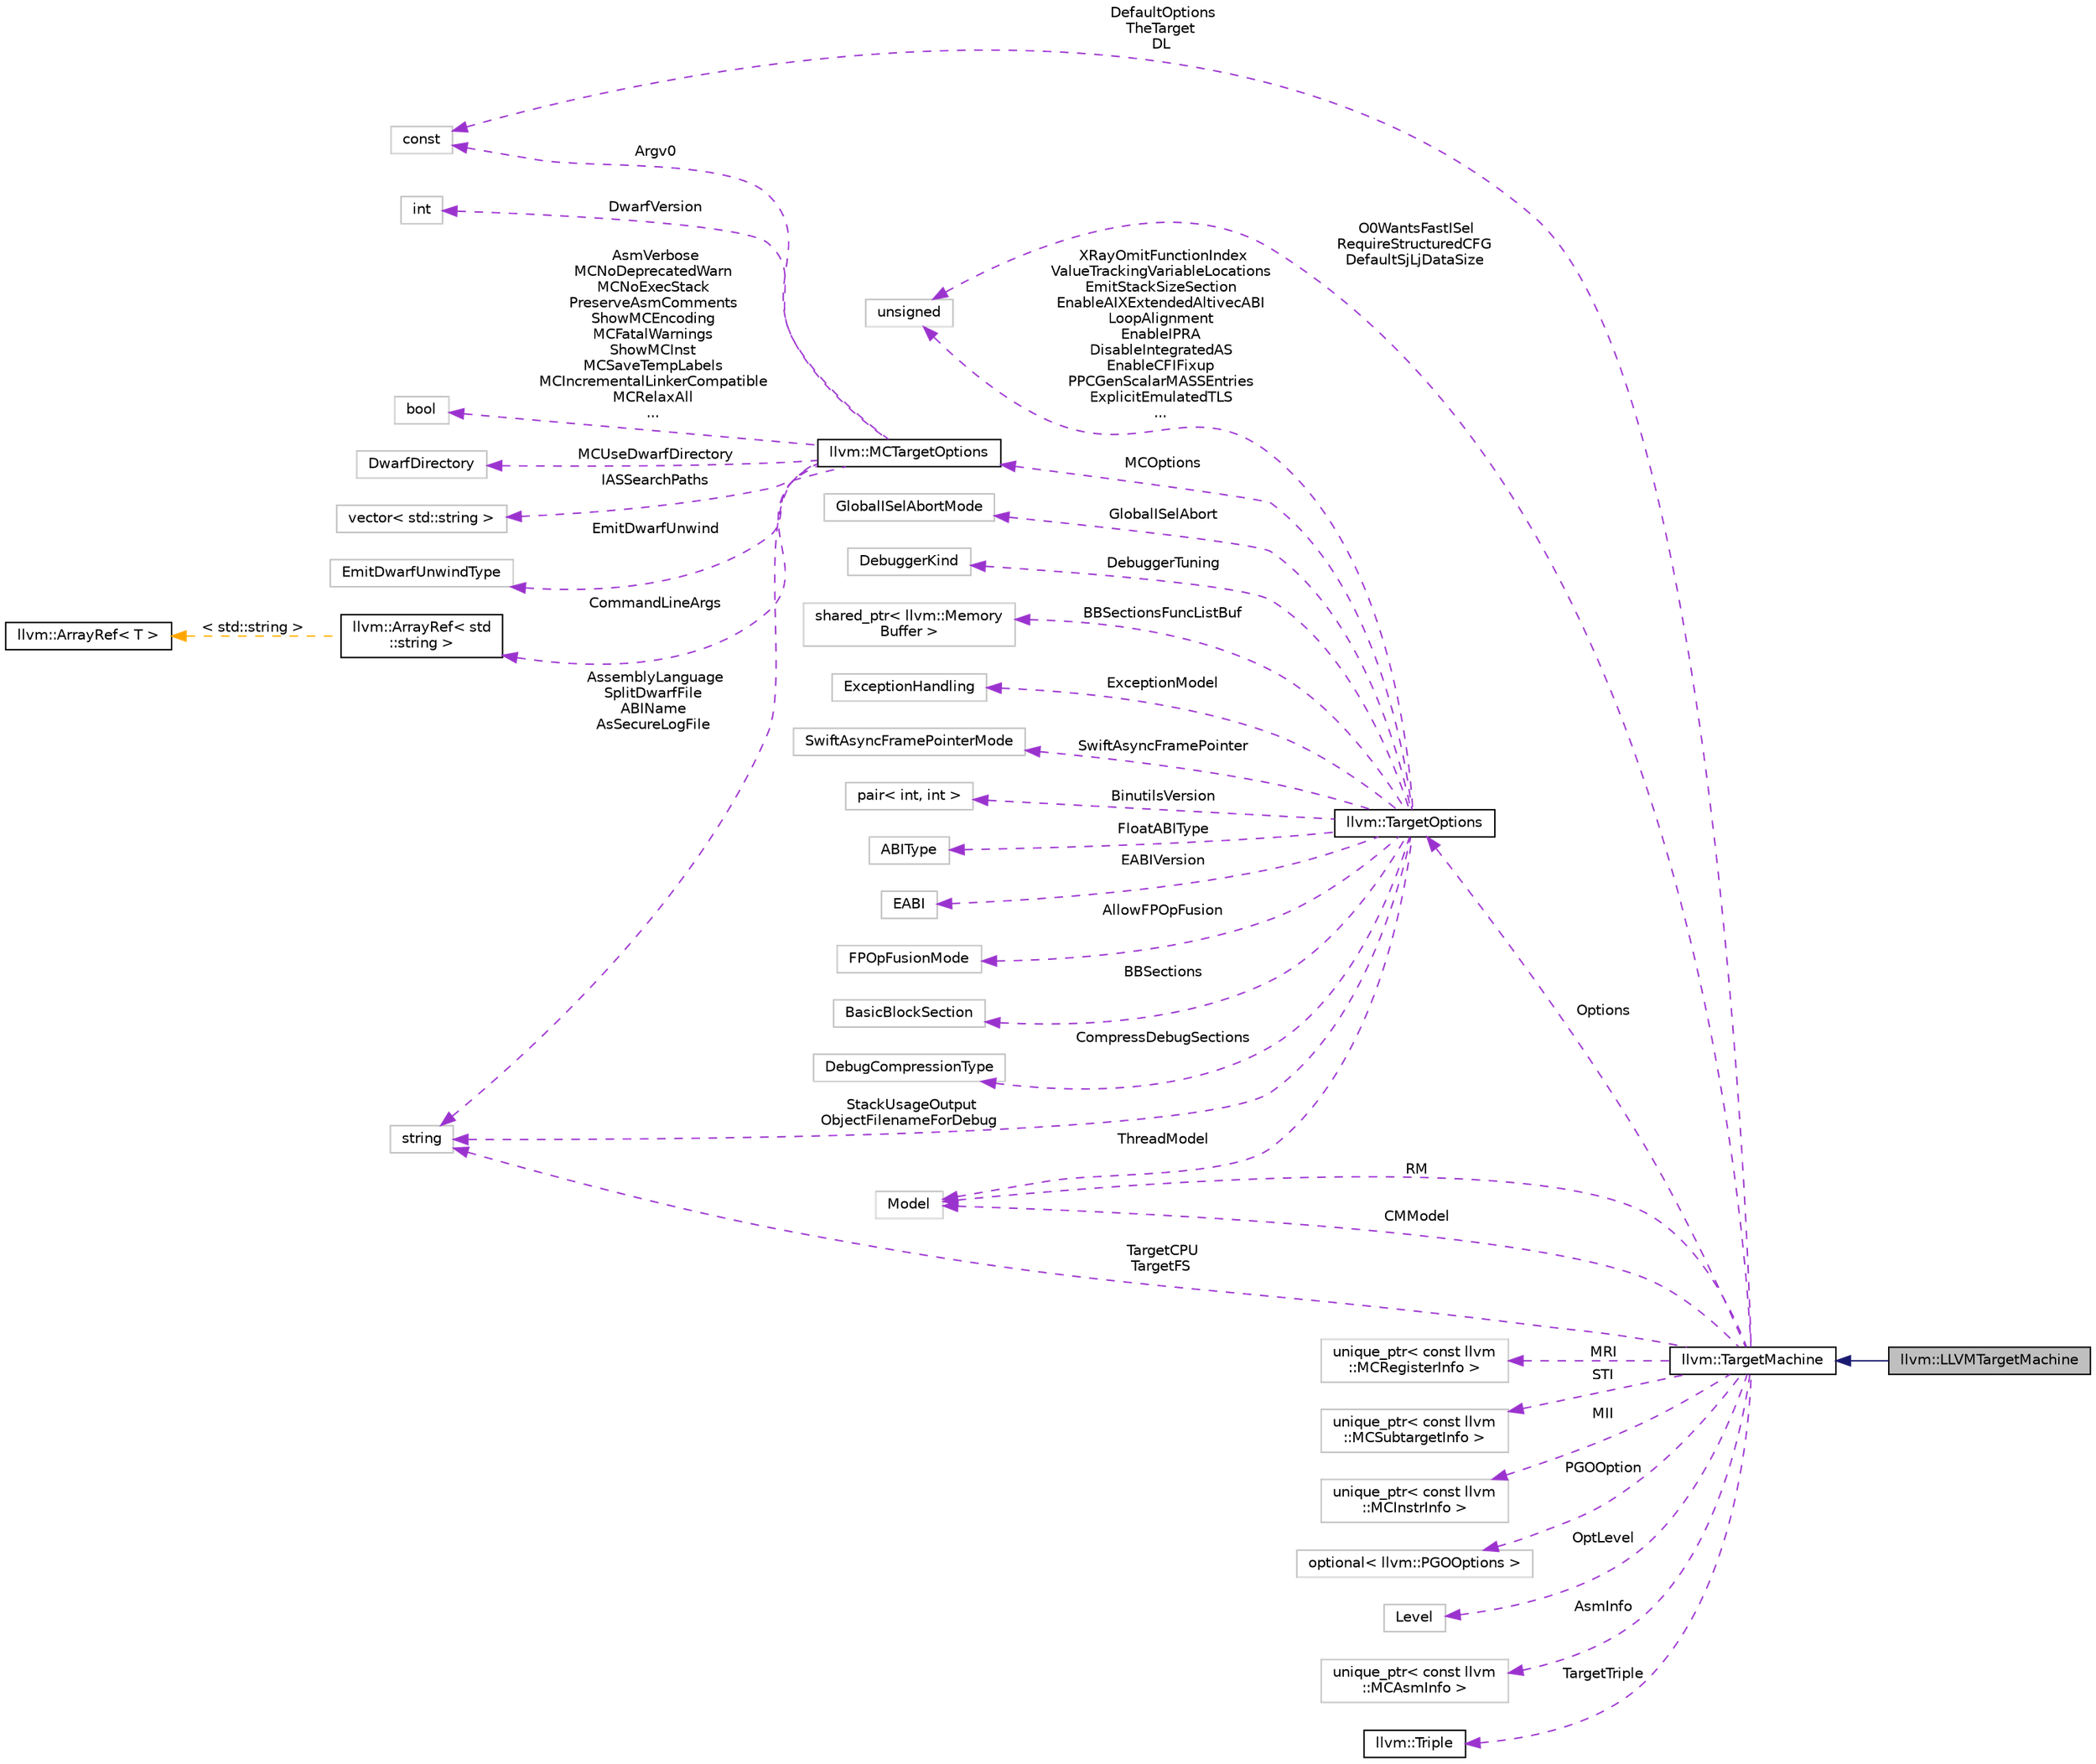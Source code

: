 digraph "llvm::LLVMTargetMachine"
{
 // LATEX_PDF_SIZE
  bgcolor="transparent";
  edge [fontname="Helvetica",fontsize="10",labelfontname="Helvetica",labelfontsize="10"];
  node [fontname="Helvetica",fontsize="10",shape=record];
  rankdir="LR";
  Node1 [label="llvm::LLVMTargetMachine",height=0.2,width=0.4,color="black", fillcolor="grey75", style="filled", fontcolor="black",tooltip="This class describes a target machine that is implemented with the LLVM target-independent code gener..."];
  Node2 -> Node1 [dir="back",color="midnightblue",fontsize="10",style="solid",fontname="Helvetica"];
  Node2 [label="llvm::TargetMachine",height=0.2,width=0.4,color="black",URL="$classllvm_1_1TargetMachine.html",tooltip="Primary interface to the complete machine description for the target machine."];
  Node3 -> Node2 [dir="back",color="darkorchid3",fontsize="10",style="dashed",label=" Options" ,fontname="Helvetica"];
  Node3 [label="llvm::TargetOptions",height=0.2,width=0.4,color="black",URL="$classllvm_1_1TargetOptions.html",tooltip=" "];
  Node4 -> Node3 [dir="back",color="darkorchid3",fontsize="10",style="dashed",label=" SwiftAsyncFramePointer" ,fontname="Helvetica"];
  Node4 [label="SwiftAsyncFramePointerMode",height=0.2,width=0.4,color="grey75",tooltip=" "];
  Node5 -> Node3 [dir="back",color="darkorchid3",fontsize="10",style="dashed",label=" BinutilsVersion" ,fontname="Helvetica"];
  Node5 [label="pair\< int, int \>",height=0.2,width=0.4,color="grey75",tooltip=" "];
  Node6 -> Node3 [dir="back",color="darkorchid3",fontsize="10",style="dashed",label=" FloatABIType" ,fontname="Helvetica"];
  Node6 [label="ABIType",height=0.2,width=0.4,color="grey75",tooltip=" "];
  Node7 -> Node3 [dir="back",color="darkorchid3",fontsize="10",style="dashed",label=" EABIVersion" ,fontname="Helvetica"];
  Node7 [label="EABI",height=0.2,width=0.4,color="grey75",tooltip=" "];
  Node8 -> Node3 [dir="back",color="darkorchid3",fontsize="10",style="dashed",label=" ThreadModel" ,fontname="Helvetica"];
  Node8 [label="Model",height=0.2,width=0.4,color="grey75",tooltip=" "];
  Node9 -> Node3 [dir="back",color="darkorchid3",fontsize="10",style="dashed",label=" AllowFPOpFusion" ,fontname="Helvetica"];
  Node9 [label="FPOpFusionMode",height=0.2,width=0.4,color="grey75",tooltip=" "];
  Node10 -> Node3 [dir="back",color="darkorchid3",fontsize="10",style="dashed",label=" BBSections" ,fontname="Helvetica"];
  Node10 [label="BasicBlockSection",height=0.2,width=0.4,color="grey75",tooltip=" "];
  Node11 -> Node3 [dir="back",color="darkorchid3",fontsize="10",style="dashed",label=" CompressDebugSections" ,fontname="Helvetica"];
  Node11 [label="DebugCompressionType",height=0.2,width=0.4,color="grey75",tooltip=" "];
  Node12 -> Node3 [dir="back",color="darkorchid3",fontsize="10",style="dashed",label=" MCOptions" ,fontname="Helvetica"];
  Node12 [label="llvm::MCTargetOptions",height=0.2,width=0.4,color="black",URL="$classllvm_1_1MCTargetOptions.html",tooltip=" "];
  Node13 -> Node12 [dir="back",color="darkorchid3",fontsize="10",style="dashed",label=" MCUseDwarfDirectory" ,fontname="Helvetica"];
  Node13 [label="DwarfDirectory",height=0.2,width=0.4,color="grey75",tooltip=" "];
  Node14 -> Node12 [dir="back",color="darkorchid3",fontsize="10",style="dashed",label=" IASSearchPaths" ,fontname="Helvetica"];
  Node14 [label="vector\< std::string \>",height=0.2,width=0.4,color="grey75",tooltip=" "];
  Node15 -> Node12 [dir="back",color="darkorchid3",fontsize="10",style="dashed",label=" EmitDwarfUnwind" ,fontname="Helvetica"];
  Node15 [label="EmitDwarfUnwindType",height=0.2,width=0.4,color="grey75",tooltip=" "];
  Node16 -> Node12 [dir="back",color="darkorchid3",fontsize="10",style="dashed",label=" CommandLineArgs" ,fontname="Helvetica"];
  Node16 [label="llvm::ArrayRef\< std\l::string \>",height=0.2,width=0.4,color="black",URL="$classllvm_1_1ArrayRef.html",tooltip=" "];
  Node17 -> Node16 [dir="back",color="orange",fontsize="10",style="dashed",label=" \< std::string \>" ,fontname="Helvetica"];
  Node17 [label="llvm::ArrayRef\< T \>",height=0.2,width=0.4,color="black",URL="$classllvm_1_1ArrayRef.html",tooltip="ArrayRef - Represent a constant reference to an array (0 or more elements consecutively in memory),..."];
  Node18 -> Node12 [dir="back",color="darkorchid3",fontsize="10",style="dashed",label=" DwarfVersion" ,fontname="Helvetica"];
  Node18 [label="int",height=0.2,width=0.4,color="grey75",tooltip=" "];
  Node19 -> Node12 [dir="back",color="darkorchid3",fontsize="10",style="dashed",label=" AssemblyLanguage\nSplitDwarfFile\nABIName\nAsSecureLogFile" ,fontname="Helvetica"];
  Node19 [label="string",height=0.2,width=0.4,color="grey75",tooltip=" "];
  Node20 -> Node12 [dir="back",color="darkorchid3",fontsize="10",style="dashed",label=" AsmVerbose\nMCNoDeprecatedWarn\nMCNoExecStack\nPreserveAsmComments\nShowMCEncoding\nMCFatalWarnings\nShowMCInst\nMCSaveTempLabels\nMCIncrementalLinkerCompatible\nMCRelaxAll\n..." ,fontname="Helvetica"];
  Node20 [label="bool",height=0.2,width=0.4,color="grey75",tooltip=" "];
  Node21 -> Node12 [dir="back",color="darkorchid3",fontsize="10",style="dashed",label=" Argv0" ,fontname="Helvetica"];
  Node21 [label="const",height=0.2,width=0.4,color="grey75",tooltip=" "];
  Node22 -> Node3 [dir="back",color="darkorchid3",fontsize="10",style="dashed",label=" GlobalISelAbort" ,fontname="Helvetica"];
  Node22 [label="GlobalISelAbortMode",height=0.2,width=0.4,color="grey75",tooltip=" "];
  Node23 -> Node3 [dir="back",color="darkorchid3",fontsize="10",style="dashed",label=" DebuggerTuning" ,fontname="Helvetica"];
  Node23 [label="DebuggerKind",height=0.2,width=0.4,color="grey75",tooltip=" "];
  Node19 -> Node3 [dir="back",color="darkorchid3",fontsize="10",style="dashed",label=" StackUsageOutput\nObjectFilenameForDebug" ,fontname="Helvetica"];
  Node24 -> Node3 [dir="back",color="darkorchid3",fontsize="10",style="dashed",label=" BBSectionsFuncListBuf" ,fontname="Helvetica"];
  Node24 [label="shared_ptr\< llvm::Memory\lBuffer \>",height=0.2,width=0.4,color="grey75",tooltip=" "];
  Node25 -> Node3 [dir="back",color="darkorchid3",fontsize="10",style="dashed",label=" XRayOmitFunctionIndex\nValueTrackingVariableLocations\nEmitStackSizeSection\nEnableAIXExtendedAltivecABI\nLoopAlignment\nEnableIPRA\nDisableIntegratedAS\nEnableCFIFixup\nPPCGenScalarMASSEntries\nExplicitEmulatedTLS\n..." ,fontname="Helvetica"];
  Node25 [label="unsigned",height=0.2,width=0.4,color="grey75",tooltip=" "];
  Node26 -> Node3 [dir="back",color="darkorchid3",fontsize="10",style="dashed",label=" ExceptionModel" ,fontname="Helvetica"];
  Node26 [label="ExceptionHandling",height=0.2,width=0.4,color="grey75",tooltip=" "];
  Node27 -> Node2 [dir="back",color="darkorchid3",fontsize="10",style="dashed",label=" MRI" ,fontname="Helvetica"];
  Node27 [label="unique_ptr\< const llvm\l::MCRegisterInfo \>",height=0.2,width=0.4,color="grey75",tooltip=" "];
  Node28 -> Node2 [dir="back",color="darkorchid3",fontsize="10",style="dashed",label=" STI" ,fontname="Helvetica"];
  Node28 [label="unique_ptr\< const llvm\l::MCSubtargetInfo \>",height=0.2,width=0.4,color="grey75",tooltip=" "];
  Node29 -> Node2 [dir="back",color="darkorchid3",fontsize="10",style="dashed",label=" MII" ,fontname="Helvetica"];
  Node29 [label="unique_ptr\< const llvm\l::MCInstrInfo \>",height=0.2,width=0.4,color="grey75",tooltip=" "];
  Node8 -> Node2 [dir="back",color="darkorchid3",fontsize="10",style="dashed",label=" RM" ,fontname="Helvetica"];
  Node30 -> Node2 [dir="back",color="darkorchid3",fontsize="10",style="dashed",label=" PGOOption" ,fontname="Helvetica"];
  Node30 [label="optional\< llvm::PGOOptions \>",height=0.2,width=0.4,color="grey75",tooltip=" "];
  Node31 -> Node2 [dir="back",color="darkorchid3",fontsize="10",style="dashed",label=" OptLevel" ,fontname="Helvetica"];
  Node31 [label="Level",height=0.2,width=0.4,color="grey75",tooltip=" "];
  Node19 -> Node2 [dir="back",color="darkorchid3",fontsize="10",style="dashed",label=" TargetCPU\nTargetFS" ,fontname="Helvetica"];
  Node32 -> Node2 [dir="back",color="darkorchid3",fontsize="10",style="dashed",label=" AsmInfo" ,fontname="Helvetica"];
  Node32 [label="unique_ptr\< const llvm\l::MCAsmInfo \>",height=0.2,width=0.4,color="grey75",tooltip=" "];
  Node8 -> Node2 [dir="back",color="darkorchid3",fontsize="10",style="dashed",label=" CMModel" ,fontname="Helvetica"];
  Node33 -> Node2 [dir="back",color="darkorchid3",fontsize="10",style="dashed",label=" TargetTriple" ,fontname="Helvetica"];
  Node33 [label="llvm::Triple",height=0.2,width=0.4,color="black",URL="$classllvm_1_1Triple.html",tooltip="Triple - Helper class for working with autoconf configuration names."];
  Node25 -> Node2 [dir="back",color="darkorchid3",fontsize="10",style="dashed",label=" O0WantsFastISel\nRequireStructuredCFG\nDefaultSjLjDataSize" ,fontname="Helvetica"];
  Node21 -> Node2 [dir="back",color="darkorchid3",fontsize="10",style="dashed",label=" DefaultOptions\nTheTarget\nDL" ,fontname="Helvetica"];
}
